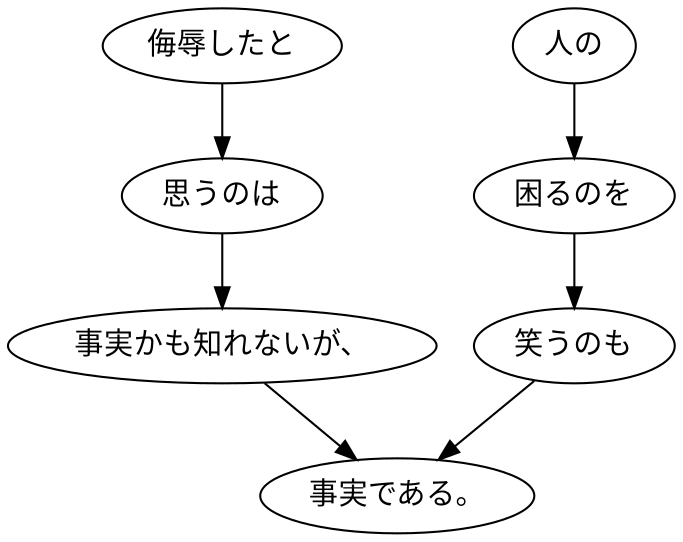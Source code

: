 digraph graph7378 {
	node0 [label="侮辱したと"];
	node1 [label="思うのは"];
	node2 [label="事実かも知れないが、"];
	node3 [label="人の"];
	node4 [label="困るのを"];
	node5 [label="笑うのも"];
	node6 [label="事実である。"];
	node0 -> node1;
	node1 -> node2;
	node2 -> node6;
	node3 -> node4;
	node4 -> node5;
	node5 -> node6;
}
